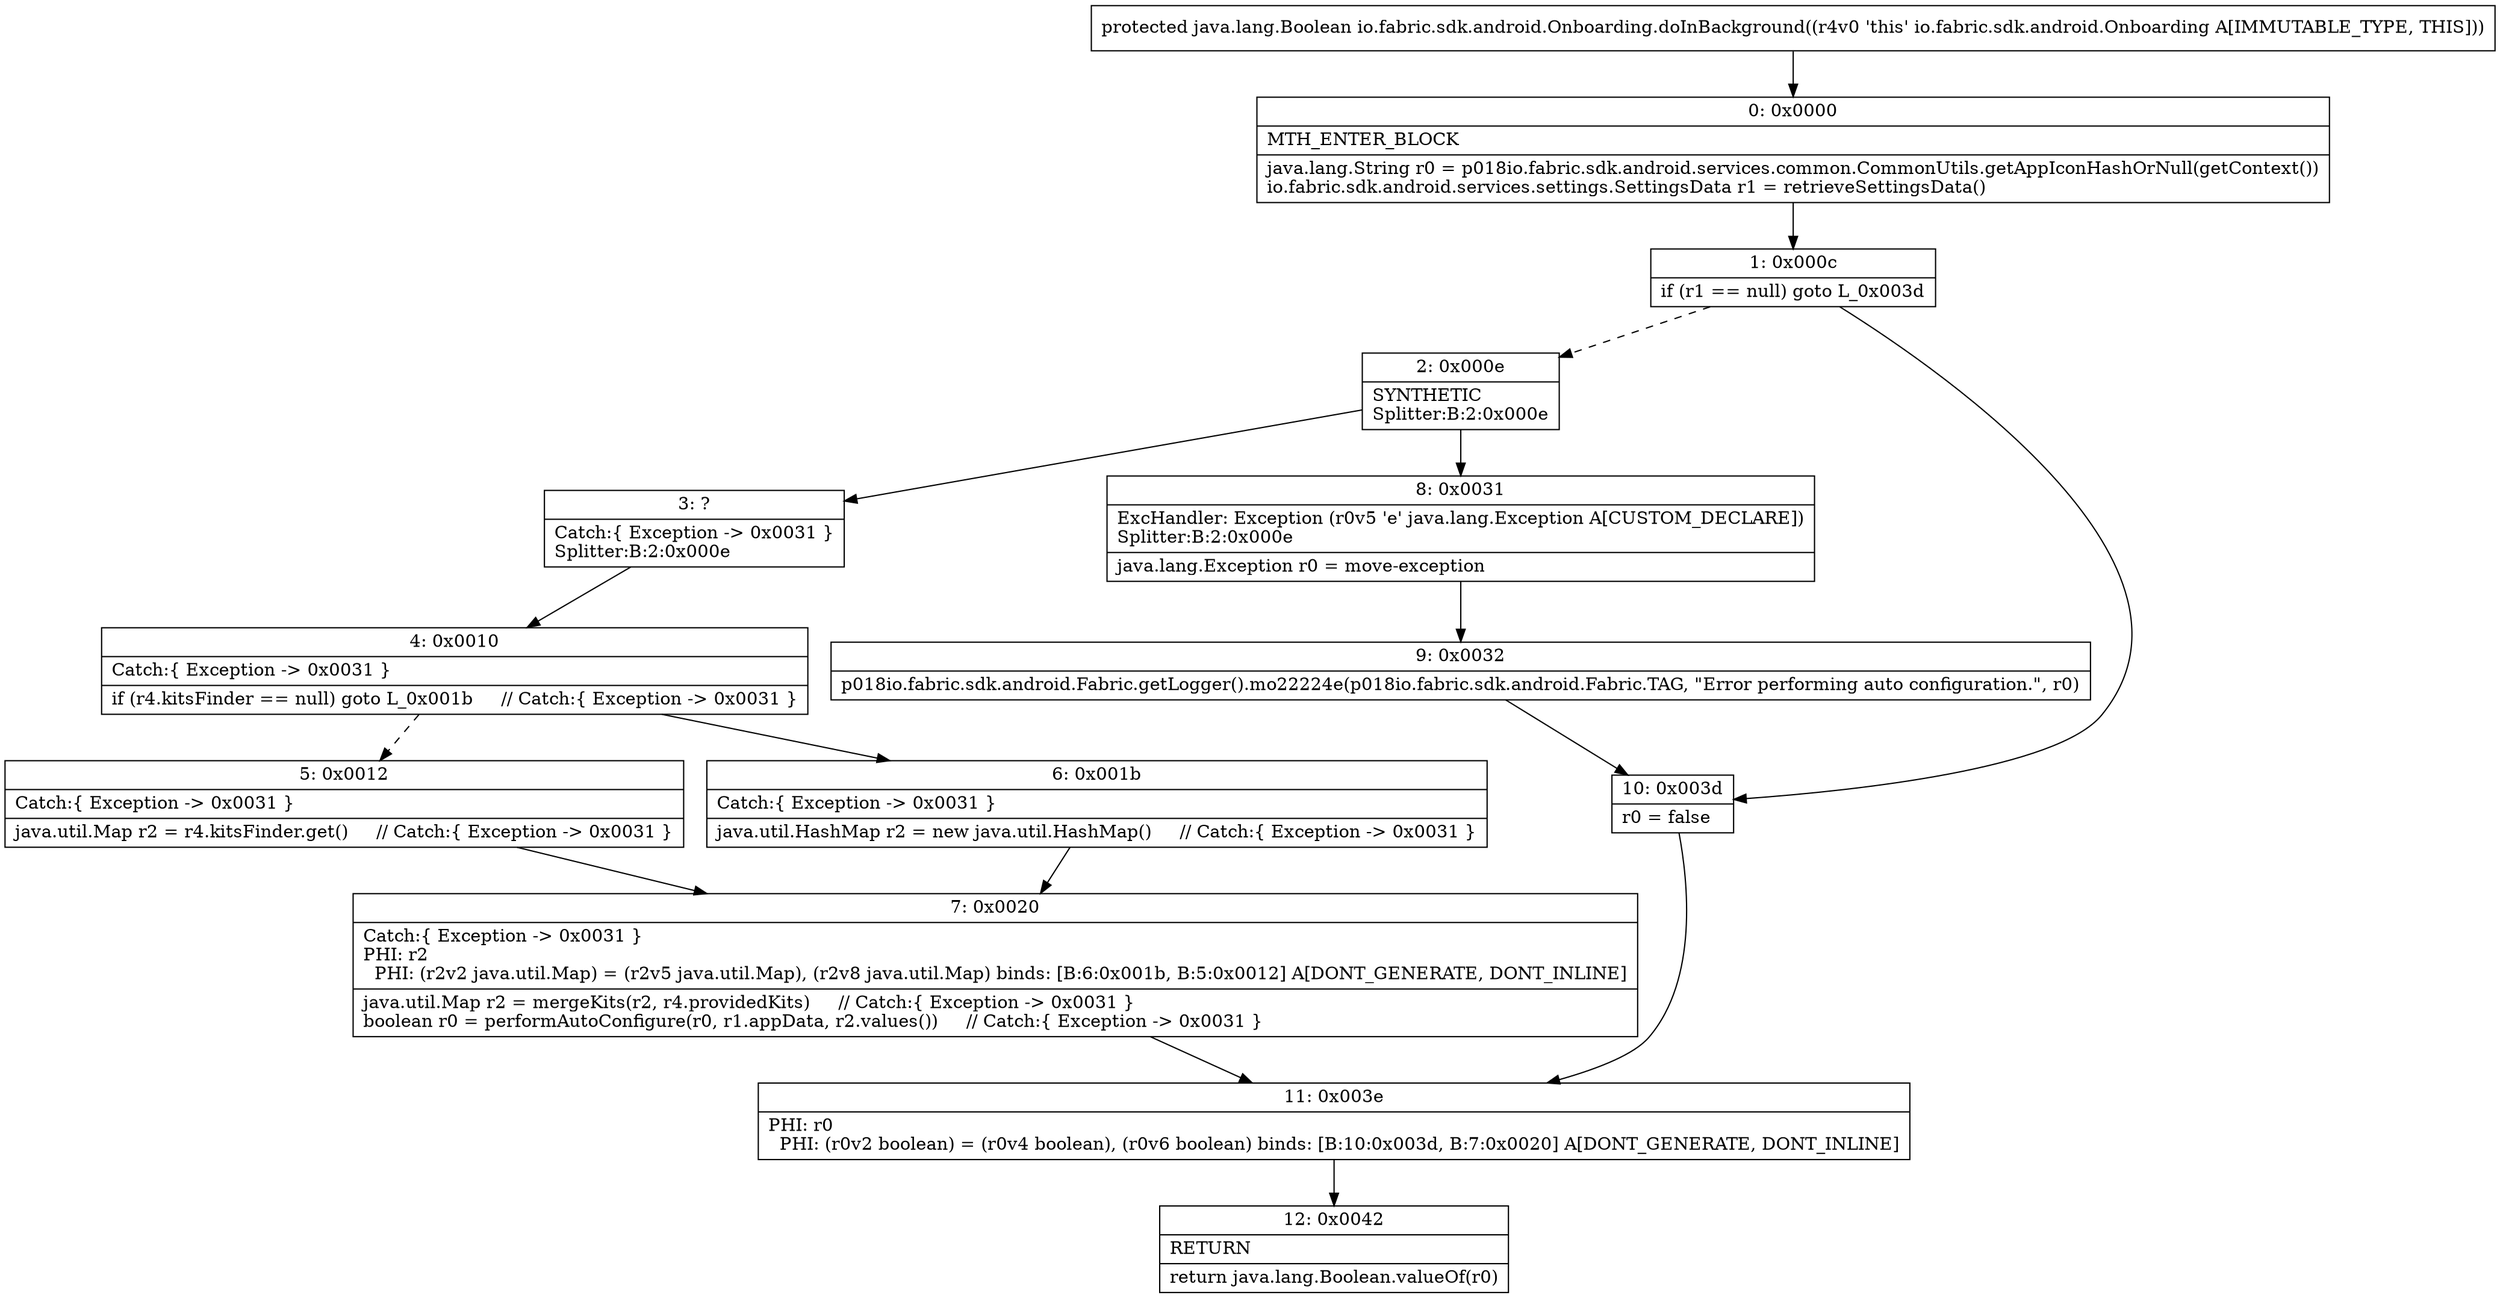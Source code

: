 digraph "CFG forio.fabric.sdk.android.Onboarding.doInBackground()Ljava\/lang\/Boolean;" {
Node_0 [shape=record,label="{0\:\ 0x0000|MTH_ENTER_BLOCK\l|java.lang.String r0 = p018io.fabric.sdk.android.services.common.CommonUtils.getAppIconHashOrNull(getContext())\lio.fabric.sdk.android.services.settings.SettingsData r1 = retrieveSettingsData()\l}"];
Node_1 [shape=record,label="{1\:\ 0x000c|if (r1 == null) goto L_0x003d\l}"];
Node_2 [shape=record,label="{2\:\ 0x000e|SYNTHETIC\lSplitter:B:2:0x000e\l}"];
Node_3 [shape=record,label="{3\:\ ?|Catch:\{ Exception \-\> 0x0031 \}\lSplitter:B:2:0x000e\l}"];
Node_4 [shape=record,label="{4\:\ 0x0010|Catch:\{ Exception \-\> 0x0031 \}\l|if (r4.kitsFinder == null) goto L_0x001b     \/\/ Catch:\{ Exception \-\> 0x0031 \}\l}"];
Node_5 [shape=record,label="{5\:\ 0x0012|Catch:\{ Exception \-\> 0x0031 \}\l|java.util.Map r2 = r4.kitsFinder.get()     \/\/ Catch:\{ Exception \-\> 0x0031 \}\l}"];
Node_6 [shape=record,label="{6\:\ 0x001b|Catch:\{ Exception \-\> 0x0031 \}\l|java.util.HashMap r2 = new java.util.HashMap()     \/\/ Catch:\{ Exception \-\> 0x0031 \}\l}"];
Node_7 [shape=record,label="{7\:\ 0x0020|Catch:\{ Exception \-\> 0x0031 \}\lPHI: r2 \l  PHI: (r2v2 java.util.Map) = (r2v5 java.util.Map), (r2v8 java.util.Map) binds: [B:6:0x001b, B:5:0x0012] A[DONT_GENERATE, DONT_INLINE]\l|java.util.Map r2 = mergeKits(r2, r4.providedKits)     \/\/ Catch:\{ Exception \-\> 0x0031 \}\lboolean r0 = performAutoConfigure(r0, r1.appData, r2.values())     \/\/ Catch:\{ Exception \-\> 0x0031 \}\l}"];
Node_8 [shape=record,label="{8\:\ 0x0031|ExcHandler: Exception (r0v5 'e' java.lang.Exception A[CUSTOM_DECLARE])\lSplitter:B:2:0x000e\l|java.lang.Exception r0 = move\-exception\l}"];
Node_9 [shape=record,label="{9\:\ 0x0032|p018io.fabric.sdk.android.Fabric.getLogger().mo22224e(p018io.fabric.sdk.android.Fabric.TAG, \"Error performing auto configuration.\", r0)\l}"];
Node_10 [shape=record,label="{10\:\ 0x003d|r0 = false\l}"];
Node_11 [shape=record,label="{11\:\ 0x003e|PHI: r0 \l  PHI: (r0v2 boolean) = (r0v4 boolean), (r0v6 boolean) binds: [B:10:0x003d, B:7:0x0020] A[DONT_GENERATE, DONT_INLINE]\l}"];
Node_12 [shape=record,label="{12\:\ 0x0042|RETURN\l|return java.lang.Boolean.valueOf(r0)\l}"];
MethodNode[shape=record,label="{protected java.lang.Boolean io.fabric.sdk.android.Onboarding.doInBackground((r4v0 'this' io.fabric.sdk.android.Onboarding A[IMMUTABLE_TYPE, THIS])) }"];
MethodNode -> Node_0;
Node_0 -> Node_1;
Node_1 -> Node_2[style=dashed];
Node_1 -> Node_10;
Node_2 -> Node_3;
Node_2 -> Node_8;
Node_3 -> Node_4;
Node_4 -> Node_5[style=dashed];
Node_4 -> Node_6;
Node_5 -> Node_7;
Node_6 -> Node_7;
Node_7 -> Node_11;
Node_8 -> Node_9;
Node_9 -> Node_10;
Node_10 -> Node_11;
Node_11 -> Node_12;
}

